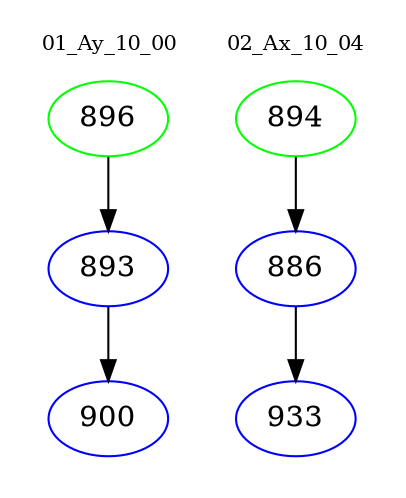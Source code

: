digraph{
subgraph cluster_0 {
color = white
label = "01_Ay_10_00";
fontsize=10;
T0_896 [label="896", color="green"]
T0_896 -> T0_893 [color="black"]
T0_893 [label="893", color="blue"]
T0_893 -> T0_900 [color="black"]
T0_900 [label="900", color="blue"]
}
subgraph cluster_1 {
color = white
label = "02_Ax_10_04";
fontsize=10;
T1_894 [label="894", color="green"]
T1_894 -> T1_886 [color="black"]
T1_886 [label="886", color="blue"]
T1_886 -> T1_933 [color="black"]
T1_933 [label="933", color="blue"]
}
}
